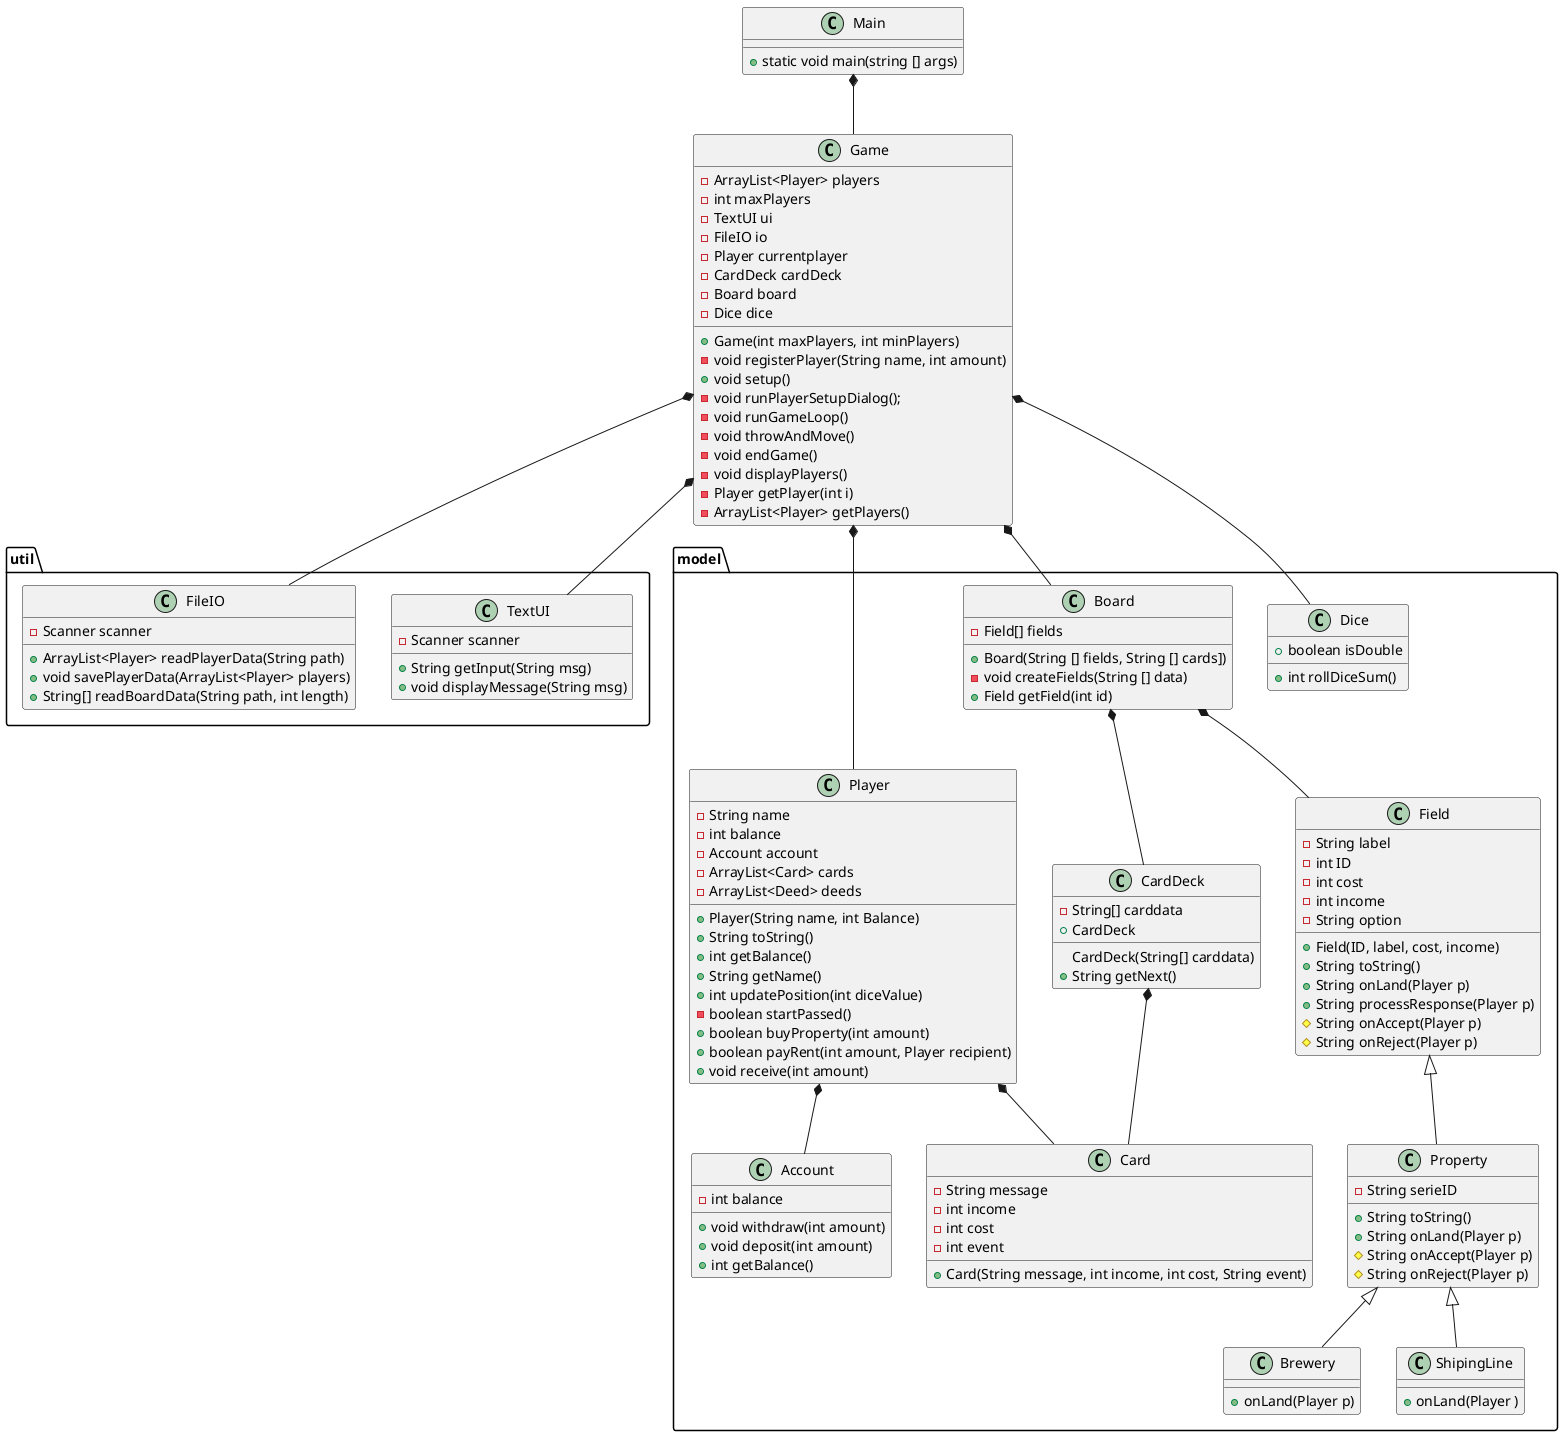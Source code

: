 @startuml
'Domænemodellen giver nye entity klasser
'Pakker, model og util


class Main
class Game
package "util"{
    class TextUI
    class FileIO
}

package "model"{
    class Player
    class Field
      class Dice
      class Account
      class CardDeck
       class Card
      class Board
      class Property
      class Brewery
      class ShipingLine
}

Main *-- Game
Game *-- TextUI
Game *-- FileIO
Game *-- Player
Player *-- Account
Player *-- Card
Game *--Board
Game *-- Dice
Board *-- Field
Board *-- CardDeck
CardDeck *-- Card
Field <|-- Property
Property <|-- Brewery
Property <|-- ShipingLine
Main : + static void main(string [] args)

Player  : - String name
Player  : - int balance
'---_new-----
Player : - Account account
Player : - ArrayList<Card> cards
Player : - ArrayList<Deed> deeds
'-----------
Player  : + Player(String name, int Balance)
Player  : + String toString()
Player  : + int getBalance()
Player : + String getName()
'----new-----
Player : +int updatePosition(int diceValue)
Player : -boolean startPassed()
Player : + boolean buyProperty(int amount)
Player : + boolean payRent(int amount, Player recipient)
Player : + void receive(int amount)

'-----------
Account :  - int balance
Account  : + void withdraw(int amount)
Account  : + void deposit(int amount)
Account  : + int getBalance()

Game : - ArrayList<Player> players
Game : - int maxPlayers
Game : - TextUI ui
Game : - FileIO io
Game : - Player currentplayer
Game : - CardDeck cardDeck
Game : - Board board
Game : - Dice dice
Game : + Game(int maxPlayers, int minPlayers)
Game : - void registerPlayer(String name, int amount)
Game : + void setup()
Game : - void runPlayerSetupDialog();
Game : - void runGameLoop()
Game : - void throwAndMove()
Game : - void endGame()
Game : - void displayPlayers()
Game : - Player getPlayer(int i)
Game : - ArrayList<Player> getPlayers()

TextUI : + String getInput(String msg)
TextUI : - Scanner scanner
TextUI : + void displayMessage(String msg)


FileIO : - Scanner scanner
FileIO : + ArrayList<Player> readPlayerData(String path)
FileIO : + void savePlayerData(ArrayList<Player> players)
FileIO : + String[] readBoardData(String path, int length)

Field : - String label
Field : - int ID
Field : - int cost
Field : - int income
Field : - String option
Field : + Field(ID, label, cost, income)
Field : + String toString()
Field : + String onLand(Player p)
Field : + String processResponse(Player p)
Field : # String onAccept(Player p)
Field : # String onReject(Player p)


Board : - Field[] fields
Board : + Board(String [] fields, String [] cards])
Board : - void createFields(String [] data)
Board : + Field getField(int id)

CardDeck : - String[] carddata
CardDeck : + CardDeck
CardDeck : CardDeck(String[] carddata)
CardDeck : + String getNext()

Card : -String message
Card : -int income
Card : -int cost
Card : -int event
Card : +Card(String message, int income, int cost, String event)

Dice : +boolean isDouble
Dice : +int rollDiceSum()

Property : -String serieID
Property : +String toString()
Property : +String onLand(Player p)
Property : #String onAccept(Player p)
Property : #String onReject(Player p)

Brewery : +onLand(Player p)
ShipingLine : +onLand(Player )
@enduml

